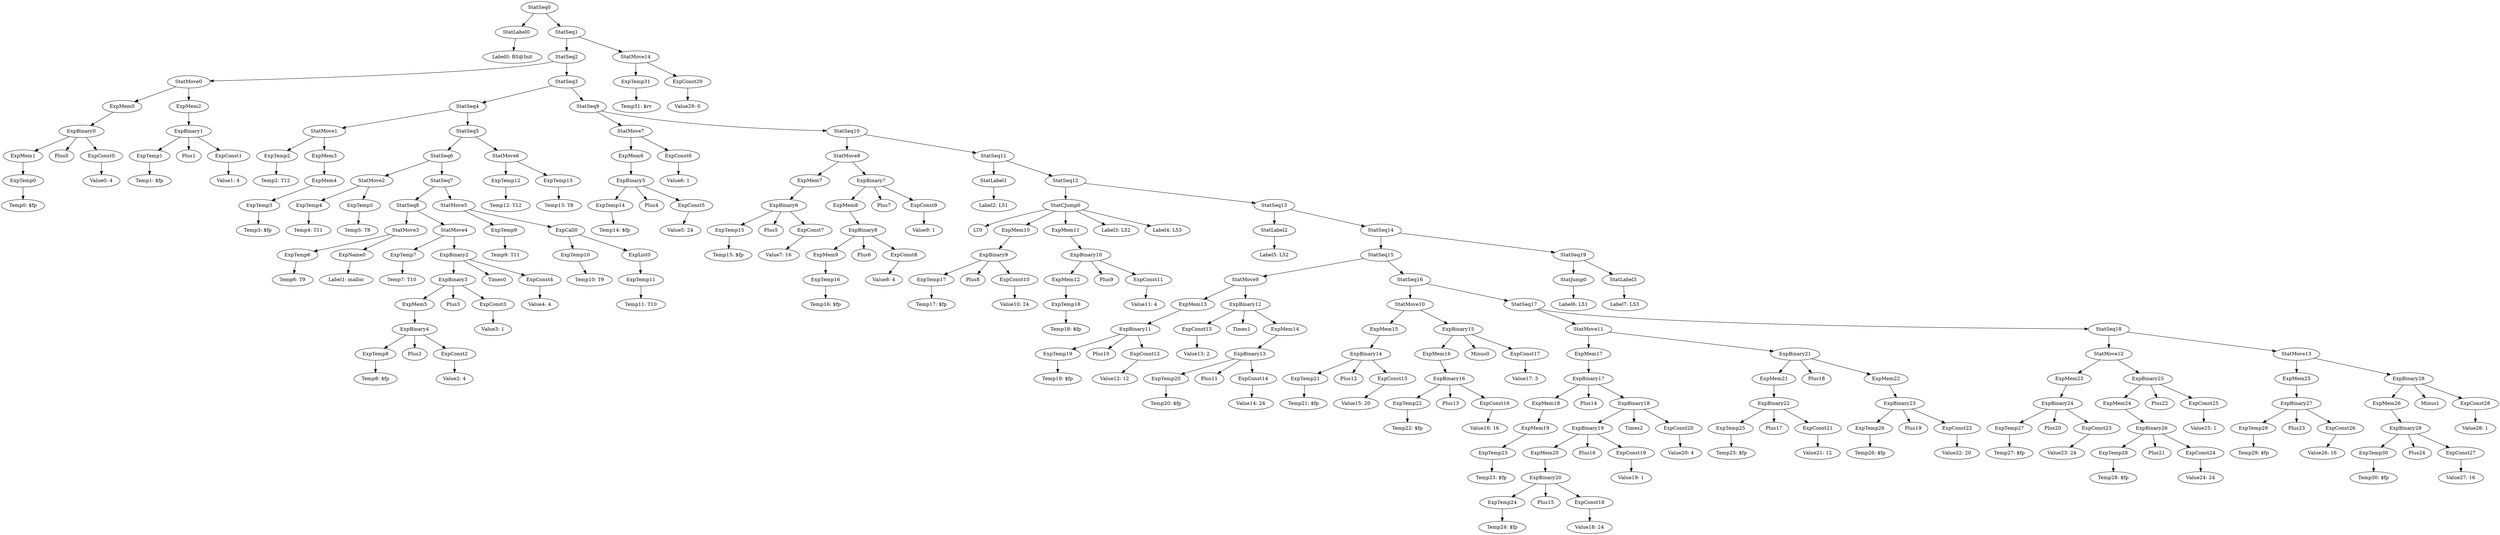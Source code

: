 digraph {
	ordering = out;
	StatMove14 -> ExpTemp31;
	StatMove14 -> ExpConst29;
	StatSeq19 -> StatJump0;
	StatSeq19 -> StatLabel3;
	StatJump0 -> "Label6: L51";
	StatSeq14 -> StatSeq15;
	StatSeq14 -> StatSeq19;
	ExpTemp30 -> "Temp30: $fp";
	ExpMem26 -> ExpBinary29;
	ExpMem25 -> ExpBinary27;
	StatSeq18 -> StatMove12;
	StatSeq18 -> StatMove13;
	ExpConst25 -> "Value25: 1";
	ExpBinary25 -> ExpMem24;
	ExpBinary25 -> Plus22;
	ExpBinary25 -> ExpConst25;
	ExpMem24 -> ExpBinary26;
	ExpBinary26 -> ExpTemp28;
	ExpBinary26 -> Plus21;
	ExpBinary26 -> ExpConst24;
	ExpMem23 -> ExpBinary24;
	ExpTemp29 -> "Temp29: $fp";
	ExpBinary24 -> ExpTemp27;
	ExpBinary24 -> Plus20;
	ExpBinary24 -> ExpConst23;
	ExpTemp27 -> "Temp27: $fp";
	ExpMem22 -> ExpBinary23;
	ExpConst22 -> "Value22: 20";
	ExpTemp26 -> "Temp26: $fp";
	ExpBinary21 -> ExpMem21;
	ExpBinary21 -> Plus18;
	ExpBinary21 -> ExpMem22;
	ExpConst21 -> "Value21: 12";
	ExpTemp25 -> "Temp25: $fp";
	ExpMem17 -> ExpBinary17;
	ExpConst20 -> "Value20: 4";
	ExpBinary18 -> ExpBinary19;
	ExpBinary18 -> Times2;
	ExpBinary18 -> ExpConst20;
	ExpBinary19 -> ExpMem20;
	ExpBinary19 -> Plus16;
	ExpBinary19 -> ExpConst19;
	ExpMem20 -> ExpBinary20;
	ExpBinary20 -> ExpTemp24;
	ExpBinary20 -> Plus15;
	ExpBinary20 -> ExpConst18;
	ExpConst29 -> "Value29: 0";
	ExpTemp24 -> "Temp24: $fp";
	ExpMem18 -> ExpMem19;
	ExpConst17 -> "Value17: 3";
	ExpBinary15 -> ExpMem16;
	ExpBinary15 -> Minus0;
	ExpBinary15 -> ExpConst17;
	ExpConst16 -> "Value16: 16";
	ExpConst28 -> "Value28: 1";
	ExpBinary16 -> ExpTemp22;
	ExpBinary16 -> Plus13;
	ExpBinary16 -> ExpConst16;
	ExpTemp22 -> "Temp22: $fp";
	StatMove10 -> ExpMem15;
	StatMove10 -> ExpBinary15;
	ExpConst15 -> "Value15: 20";
	ExpTemp21 -> "Temp21: $fp";
	ExpBinary27 -> ExpTemp29;
	ExpBinary27 -> Plus23;
	ExpBinary27 -> ExpConst26;
	ExpList0 -> ExpTemp11;
	StatCJump0 -> LT0;
	StatCJump0 -> ExpMem10;
	StatCJump0 -> ExpMem11;
	StatCJump0 -> "Label3: L52";
	StatCJump0 -> "Label4: L53";
	ExpTemp9 -> "Temp9: T11";
	ExpBinary28 -> ExpMem26;
	ExpBinary28 -> Minus1;
	ExpBinary28 -> ExpConst28;
	ExpConst4 -> "Value4: 4";
	ExpBinary2 -> ExpBinary3;
	ExpBinary2 -> Times0;
	ExpBinary2 -> ExpConst4;
	ExpMem5 -> ExpBinary4;
	ExpConst3 -> "Value3: 1";
	ExpConst26 -> "Value26: 16";
	ExpConst2 -> "Value2: 4";
	ExpConst0 -> "Value0: 4";
	ExpMem14 -> ExpBinary13;
	ExpTemp11 -> "Temp11: T10";
	ExpConst24 -> "Value24: 24";
	StatMove3 -> ExpTemp6;
	StatMove3 -> ExpName0;
	ExpTemp6 -> "Temp6: T9";
	ExpMem19 -> ExpTemp23;
	StatMove6 -> ExpTemp12;
	StatMove6 -> ExpTemp13;
	ExpBinary1 -> ExpTemp1;
	ExpBinary1 -> Plus1;
	ExpBinary1 -> ExpConst1;
	ExpConst10 -> "Value10: 24";
	ExpMem0 -> ExpBinary0;
	ExpMem3 -> ExpMem4;
	StatMove0 -> ExpMem0;
	StatMove0 -> ExpMem2;
	StatMove8 -> ExpMem7;
	StatMove8 -> ExpBinary7;
	ExpMem1 -> ExpTemp0;
	ExpConst6 -> "Value6: 1";
	ExpConst27 -> "Value27: 16";
	StatSeq16 -> StatMove10;
	StatSeq16 -> StatSeq17;
	StatSeq7 -> StatSeq8;
	StatSeq7 -> StatMove5;
	ExpConst18 -> "Value18: 24";
	ExpBinary12 -> ExpConst13;
	ExpBinary12 -> Times1;
	ExpBinary12 -> ExpMem14;
	StatSeq8 -> StatMove3;
	StatSeq8 -> StatMove4;
	ExpTemp3 -> "Temp3: $fp";
	StatSeq6 -> StatMove2;
	StatSeq6 -> StatSeq7;
	ExpTemp0 -> "Temp0: $fp";
	ExpTemp7 -> "Temp7: T10";
	ExpCall0 -> ExpTemp10;
	ExpCall0 -> ExpList0;
	StatSeq9 -> StatMove7;
	StatSeq9 -> StatSeq10;
	StatSeq4 -> StatMove1;
	StatSeq4 -> StatSeq5;
	StatSeq1 -> StatSeq2;
	StatSeq1 -> StatMove14;
	ExpMem2 -> ExpBinary1;
	ExpConst23 -> "Value23: 24";
	ExpTemp12 -> "Temp12: T12";
	ExpMem21 -> ExpBinary22;
	StatSeq0 -> StatLabel0;
	StatSeq0 -> StatSeq1;
	ExpConst5 -> "Value5: 24";
	ExpConst1 -> "Value1: 4";
	ExpBinary29 -> ExpTemp30;
	ExpBinary29 -> Plus24;
	ExpBinary29 -> ExpConst27;
	ExpBinary14 -> ExpTemp21;
	ExpBinary14 -> Plus12;
	ExpBinary14 -> ExpConst15;
	StatSeq5 -> StatSeq6;
	StatSeq5 -> StatMove6;
	ExpMem15 -> ExpBinary14;
	ExpTemp8 -> "Temp8: $fp";
	ExpBinary9 -> ExpTemp17;
	ExpBinary9 -> Plus8;
	ExpBinary9 -> ExpConst10;
	ExpBinary7 -> ExpMem8;
	ExpBinary7 -> Plus7;
	ExpBinary7 -> ExpConst9;
	ExpTemp18 -> "Temp18: $fp";
	ExpConst12 -> "Value12: 12";
	StatMove1 -> ExpTemp2;
	StatMove1 -> ExpMem3;
	ExpMem13 -> ExpBinary11;
	StatSeq2 -> StatMove0;
	StatSeq2 -> StatSeq3;
	ExpTemp2 -> "Temp2: T12";
	StatSeq17 -> StatMove11;
	StatSeq17 -> StatSeq18;
	ExpBinary22 -> ExpTemp25;
	ExpBinary22 -> Plus17;
	ExpBinary22 -> ExpConst21;
	StatLabel0 -> "Label0: BS@Init";
	ExpTemp19 -> "Temp19: $fp";
	ExpBinary0 -> ExpMem1;
	ExpBinary0 -> Plus0;
	ExpBinary0 -> ExpConst0;
	ExpTemp4 -> "Temp4: T11";
	ExpBinary4 -> ExpTemp8;
	ExpBinary4 -> Plus2;
	ExpBinary4 -> ExpConst2;
	ExpTemp1 -> "Temp1: $fp";
	ExpBinary17 -> ExpMem18;
	ExpBinary17 -> Plus14;
	ExpBinary17 -> ExpBinary18;
	ExpTemp5 -> "Temp5: T8";
	ExpTemp13 -> "Temp13: T8";
	ExpConst13 -> "Value13: 2";
	StatSeq3 -> StatSeq4;
	StatSeq3 -> StatSeq9;
	StatLabel3 -> "Label7: L53";
	ExpBinary3 -> ExpMem5;
	ExpBinary3 -> Plus3;
	ExpBinary3 -> ExpConst3;
	ExpMem7 -> ExpBinary6;
	StatSeq15 -> StatMove9;
	StatSeq15 -> StatSeq16;
	StatMove12 -> ExpMem23;
	StatMove12 -> ExpBinary25;
	ExpConst19 -> "Value19: 1";
	ExpTemp14 -> "Temp14: $fp";
	ExpBinary5 -> ExpTemp14;
	ExpBinary5 -> Plus4;
	ExpBinary5 -> ExpConst5;
	StatSeq11 -> StatLabel1;
	StatSeq11 -> StatSeq12;
	ExpMem4 -> ExpTemp3;
	ExpBinary11 -> ExpTemp19;
	ExpBinary11 -> Plus10;
	ExpBinary11 -> ExpConst12;
	ExpMem6 -> ExpBinary5;
	StatMove7 -> ExpMem6;
	StatMove7 -> ExpConst6;
	ExpBinary10 -> ExpMem12;
	ExpBinary10 -> Plus9;
	ExpBinary10 -> ExpConst11;
	ExpTemp28 -> "Temp28: $fp";
	ExpTemp15 -> "Temp15: $fp";
	StatMove13 -> ExpMem25;
	StatMove13 -> ExpBinary28;
	StatSeq10 -> StatMove8;
	StatSeq10 -> StatSeq11;
	ExpMem16 -> ExpBinary16;
	ExpBinary6 -> ExpTemp15;
	ExpBinary6 -> Plus5;
	ExpBinary6 -> ExpConst7;
	ExpTemp16 -> "Temp16: $fp";
	ExpTemp31 -> "Temp31: $rv";
	ExpConst7 -> "Value7: 16";
	ExpBinary8 -> ExpMem9;
	ExpBinary8 -> Plus6;
	ExpBinary8 -> ExpConst8;
	ExpMem8 -> ExpBinary8;
	StatLabel1 -> "Label2: L51";
	ExpTemp23 -> "Temp23: $fp";
	ExpMem9 -> ExpTemp16;
	StatSeq13 -> StatLabel2;
	StatSeq13 -> StatSeq14;
	ExpTemp17 -> "Temp17: $fp";
	ExpTemp10 -> "Temp10: T9";
	ExpMem10 -> ExpBinary9;
	ExpMem12 -> ExpTemp18;
	ExpConst11 -> "Value11: 4";
	StatMove11 -> ExpMem17;
	StatMove11 -> ExpBinary21;
	ExpMem11 -> ExpBinary10;
	StatMove9 -> ExpMem13;
	StatMove9 -> ExpBinary12;
	StatSeq12 -> StatCJump0;
	StatSeq12 -> StatSeq13;
	StatMove4 -> ExpTemp7;
	StatMove4 -> ExpBinary2;
	StatMove5 -> ExpTemp9;
	StatMove5 -> ExpCall0;
	ExpConst9 -> "Value9: 1";
	StatLabel2 -> "Label5: L52";
	ExpConst8 -> "Value8: 4";
	ExpName0 -> "Label1: malloc";
	ExpTemp20 -> "Temp20: $fp";
	ExpBinary23 -> ExpTemp26;
	ExpBinary23 -> Plus19;
	ExpBinary23 -> ExpConst22;
	StatMove2 -> ExpTemp4;
	StatMove2 -> ExpTemp5;
	ExpBinary13 -> ExpTemp20;
	ExpBinary13 -> Plus11;
	ExpBinary13 -> ExpConst14;
	ExpConst14 -> "Value14: 24";
}

